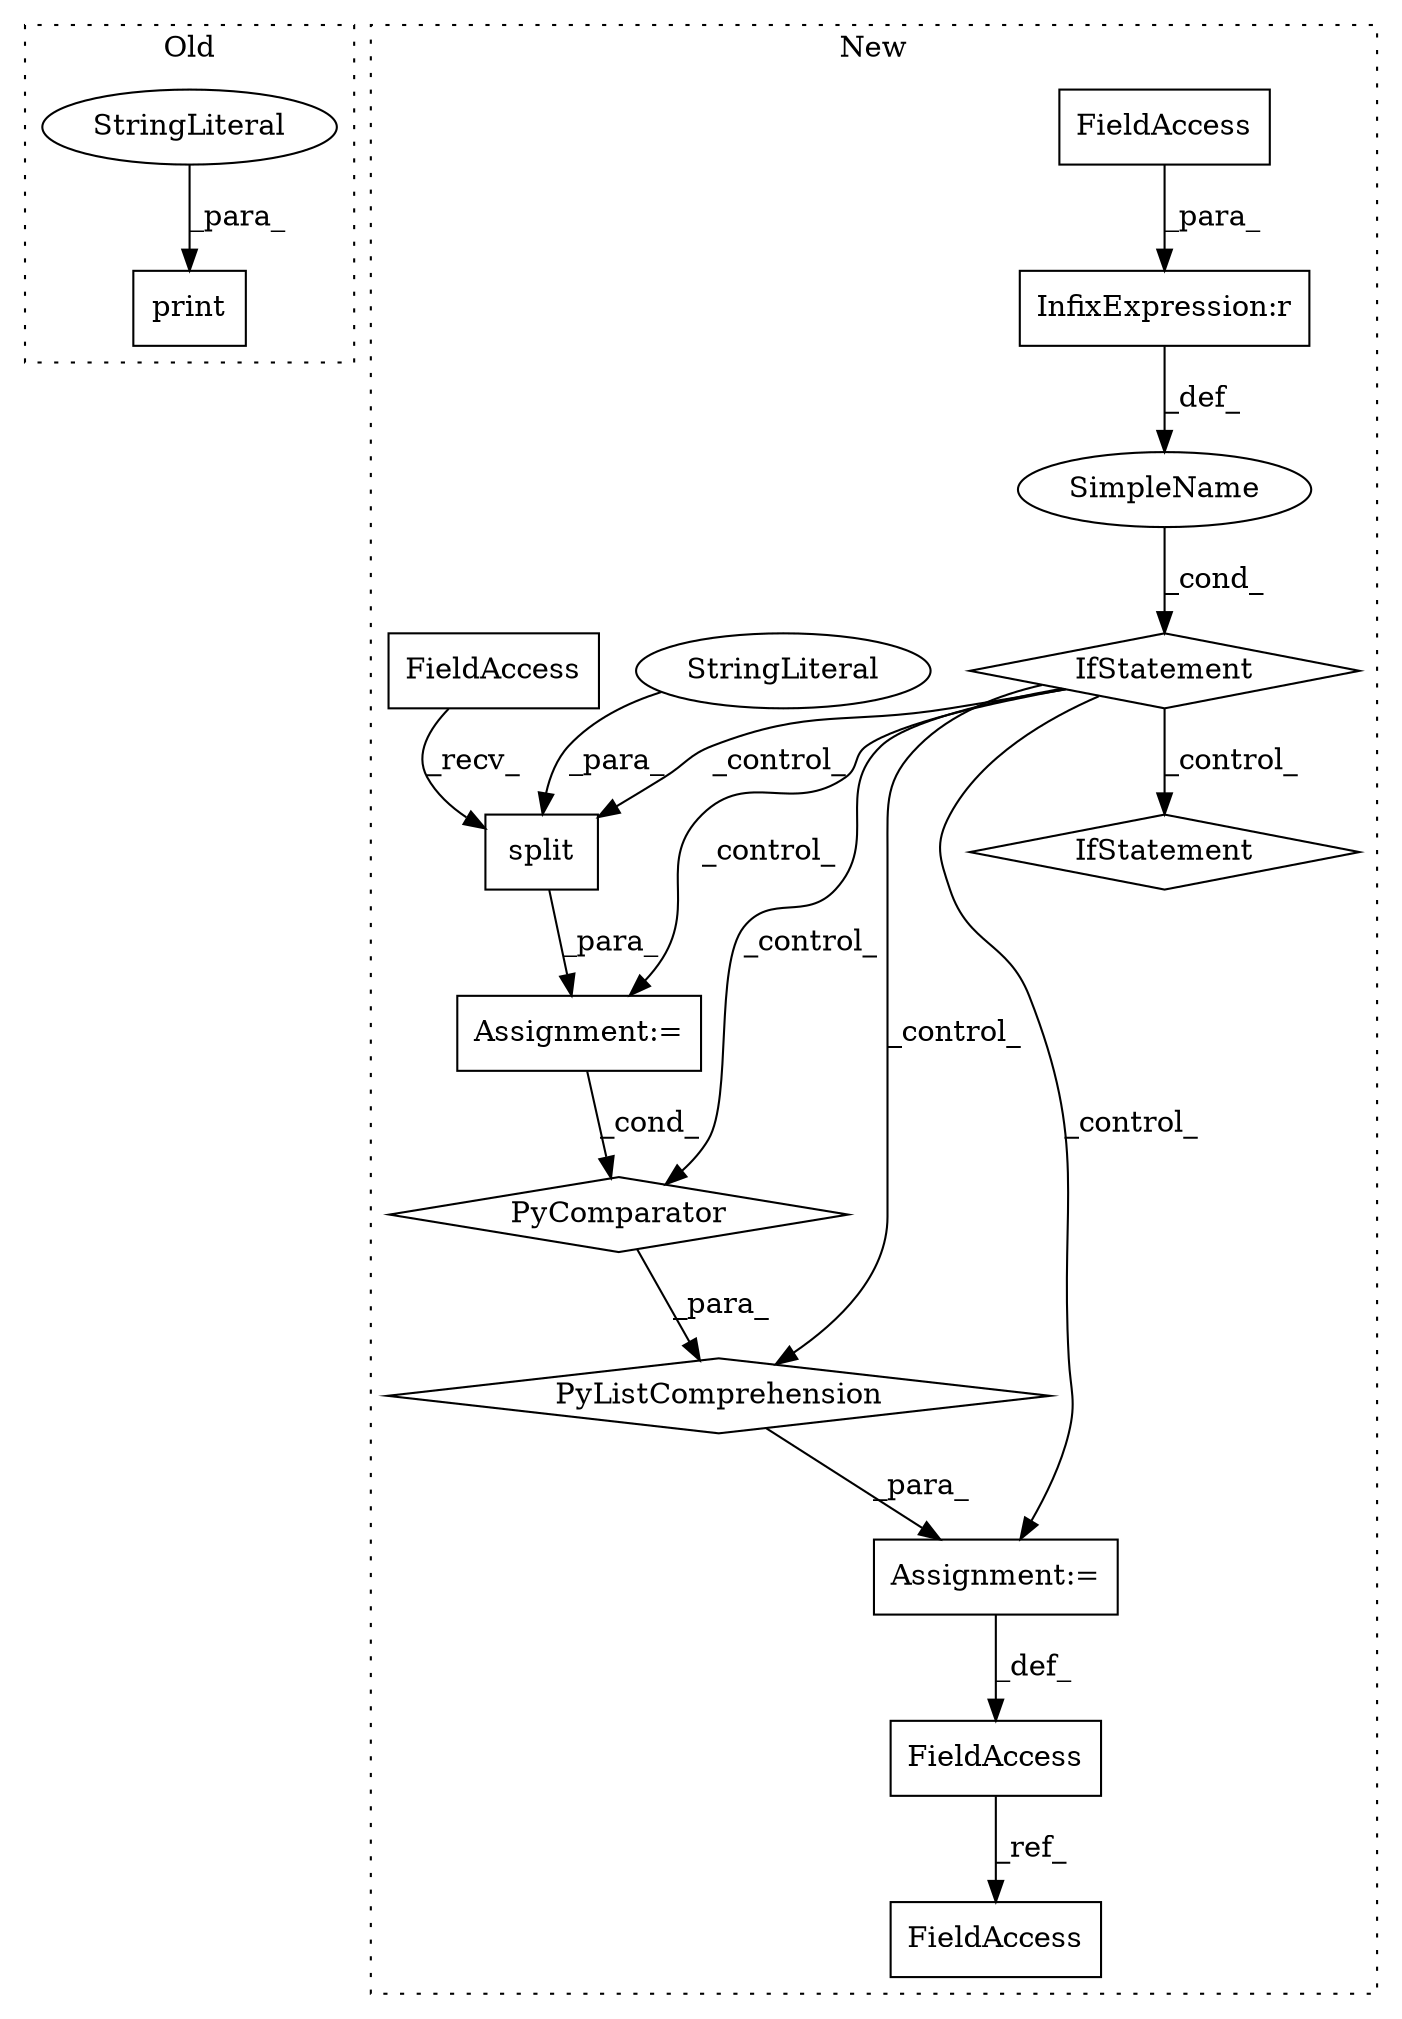 digraph G {
subgraph cluster0 {
1 [label="print" a="32" s="692,731" l="6,1" shape="box"];
6 [label="StringLiteral" a="45" s="698" l="33" shape="ellipse"];
label = "Old";
style="dotted";
}
subgraph cluster1 {
2 [label="PyComparator" a="113" s="1097" l="40" shape="diamond"];
3 [label="Assignment:=" a="7" s="1097" l="40" shape="box"];
4 [label="PyListComprehension" a="109" s="1021" l="124" shape="diamond"];
5 [label="Assignment:=" a="7" s="1272" l="1" shape="box"];
7 [label="SimpleName" a="42" s="" l="" shape="ellipse"];
8 [label="IfStatement" a="25" s="1097" l="40" shape="diamond"];
9 [label="InfixExpression:r" a="27" s="774" l="4" shape="box"];
10 [label="IfStatement" a="25" s="762,788" l="4,2" shape="diamond"];
11 [label="split" a="32" s="1118,1127" l="6,1" shape="box"];
12 [label="StringLiteral" a="45" s="1124" l="3" shape="ellipse"];
13 [label="FieldAccess" a="22" s="1107" l="10" shape="box"];
14 [label="FieldAccess" a="22" s="766" l="8" shape="box"];
15 [label="FieldAccess" a="22" s="1266" l="6" shape="box"];
16 [label="FieldAccess" a="22" s="1317" l="6" shape="box"];
label = "New";
style="dotted";
}
2 -> 4 [label="_para_"];
3 -> 2 [label="_cond_"];
4 -> 5 [label="_para_"];
5 -> 15 [label="_def_"];
6 -> 1 [label="_para_"];
7 -> 10 [label="_cond_"];
9 -> 7 [label="_def_"];
10 -> 5 [label="_control_"];
10 -> 3 [label="_control_"];
10 -> 11 [label="_control_"];
10 -> 2 [label="_control_"];
10 -> 8 [label="_control_"];
10 -> 4 [label="_control_"];
11 -> 3 [label="_para_"];
12 -> 11 [label="_para_"];
13 -> 11 [label="_recv_"];
14 -> 9 [label="_para_"];
15 -> 16 [label="_ref_"];
}